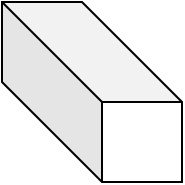 <mxfile version="22.0.4" type="github">
  <diagram name="第 1 页" id="sTUhLF-kgUO84TB5RZIB">
    <mxGraphModel dx="2831" dy="1131" grid="1" gridSize="10" guides="1" tooltips="1" connect="1" arrows="1" fold="1" page="1" pageScale="1" pageWidth="827" pageHeight="1169" math="0" shadow="0">
      <root>
        <mxCell id="0" />
        <mxCell id="1" parent="0" />
        <mxCell id="xI9gyTVhqFCWPQMHHly6-24" value="" style="shape=cube;whiteSpace=wrap;html=1;boundedLbl=1;backgroundOutline=1;darkOpacity=0.05;darkOpacity2=0.1;rotation=0;size=50;" vertex="1" parent="1">
          <mxGeometry x="-650" y="710" width="90" height="90" as="geometry" />
        </mxCell>
      </root>
    </mxGraphModel>
  </diagram>
</mxfile>
